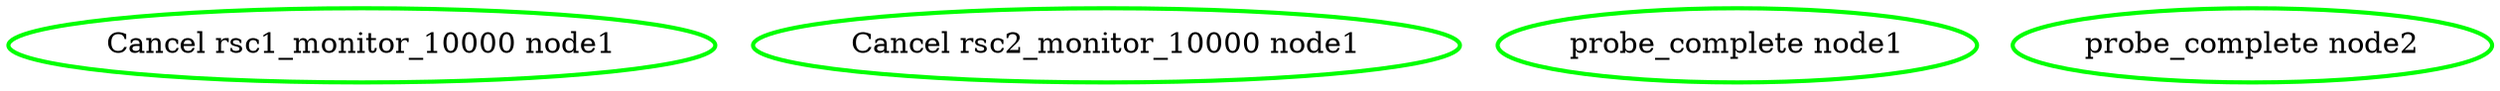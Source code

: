 digraph "g" {
"Cancel rsc1_monitor_10000 node1" [ style=bold color="green" fontcolor="black"]
"Cancel rsc2_monitor_10000 node1" [ style=bold color="green" fontcolor="black"]
"probe_complete node1" [ style=bold color="green" fontcolor="black"]
"probe_complete node2" [ style=bold color="green" fontcolor="black"]
}
